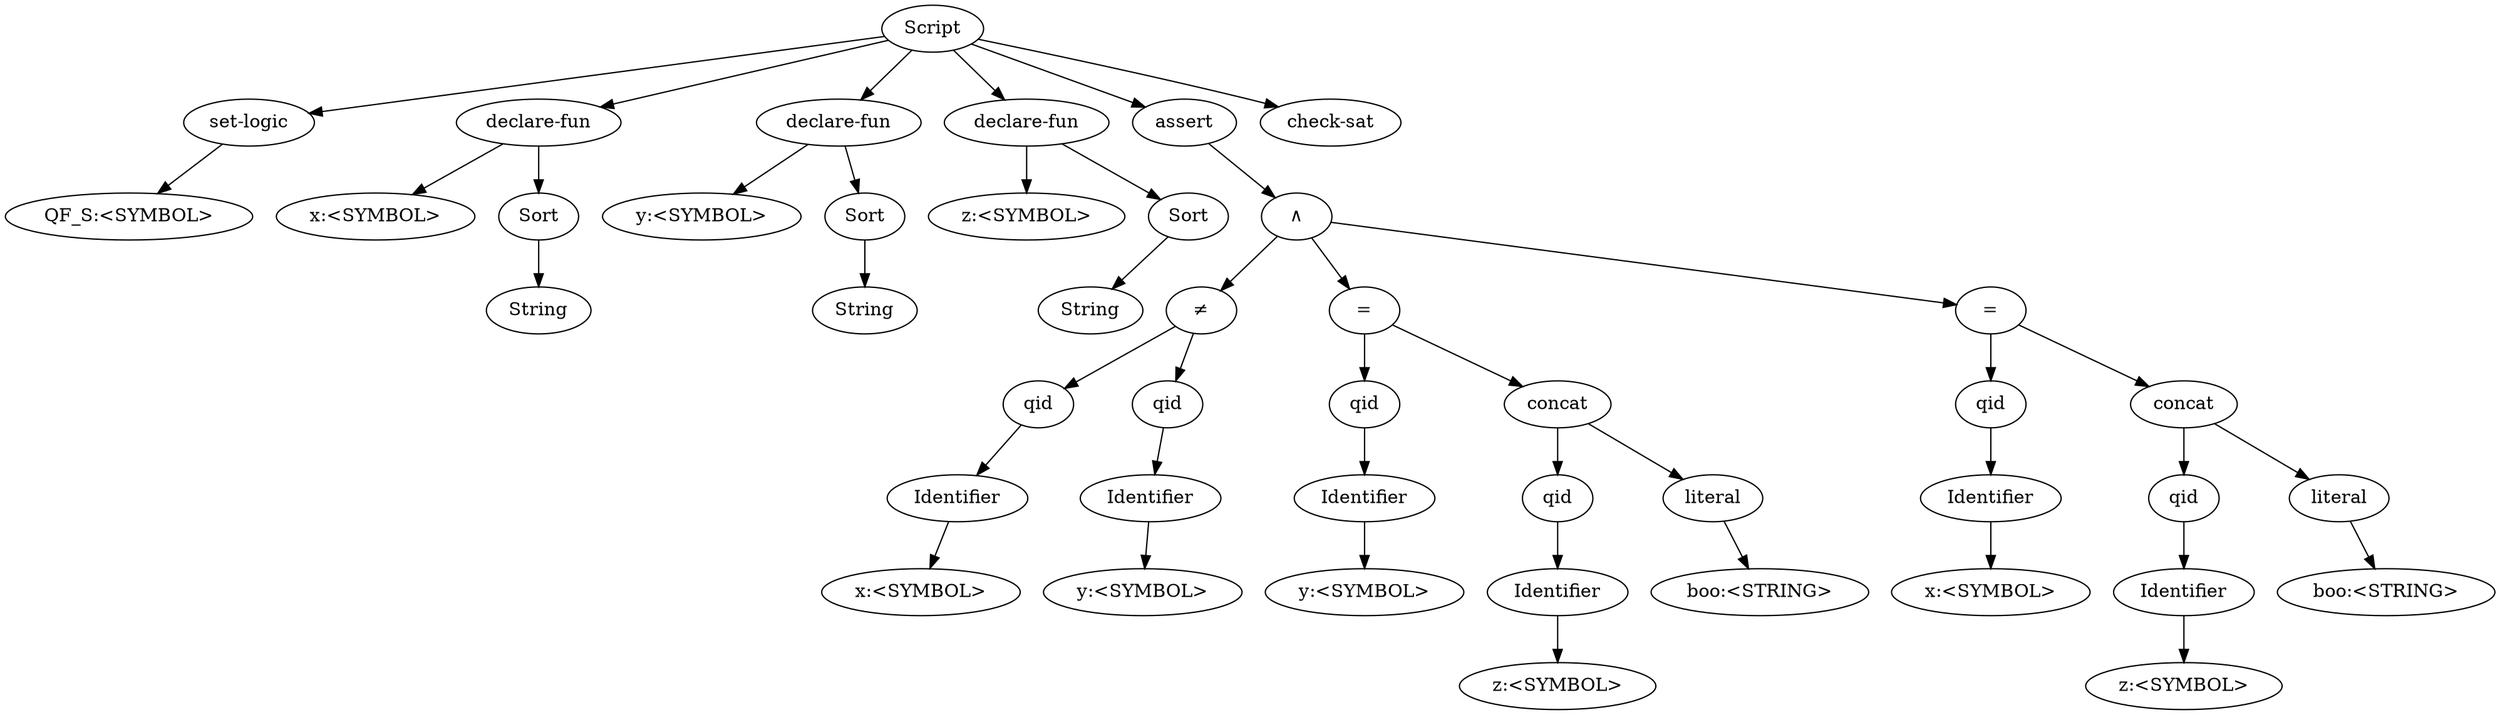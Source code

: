 digraph G { 
"0" [label="Script"];
"1" [label="set-logic"];
"0" -> "1";
"2" [label="QF_S:<SYMBOL>"];
"1" -> "2";
"3" [label="declare-fun"];
"0" -> "3";
"4" [label="x:<SYMBOL>"];
"3" -> "4";
"5" [label="Sort"];
"3" -> "5";
"6" [label="String"];
"5" -> "6";
"7" [label="declare-fun"];
"0" -> "7";
"8" [label="y:<SYMBOL>"];
"7" -> "8";
"9" [label="Sort"];
"7" -> "9";
"10" [label="String"];
"9" -> "10";
"11" [label="declare-fun"];
"0" -> "11";
"12" [label="z:<SYMBOL>"];
"11" -> "12";
"13" [label="Sort"];
"11" -> "13";
"14" [label="String"];
"13" -> "14";
"15" [label="assert"];
"0" -> "15";
"16" [label="&and;"];
"15" -> "16";
"17" [label="&ne;"];
"16" -> "17";
"18" [label="qid"];
"17" -> "18";
"19" [label="Identifier"];
"18" -> "19";
"20" [label="x:<SYMBOL>"];
"19" -> "20";
"21" [label="qid"];
"17" -> "21";
"22" [label="Identifier"];
"21" -> "22";
"23" [label="y:<SYMBOL>"];
"22" -> "23";
"24" [label="="];
"16" -> "24";
"25" [label="qid"];
"24" -> "25";
"26" [label="Identifier"];
"25" -> "26";
"27" [label="y:<SYMBOL>"];
"26" -> "27";
"28" [label="concat"];
"24" -> "28";
"29" [label="qid"];
"28" -> "29";
"30" [label="Identifier"];
"29" -> "30";
"31" [label="z:<SYMBOL>"];
"30" -> "31";
"32" [label="literal"];
"28" -> "32";
"33" [label="boo:<STRING>"];
"32" -> "33";
"34" [label="="];
"16" -> "34";
"35" [label="qid"];
"34" -> "35";
"36" [label="Identifier"];
"35" -> "36";
"37" [label="x:<SYMBOL>"];
"36" -> "37";
"38" [label="concat"];
"34" -> "38";
"39" [label="qid"];
"38" -> "39";
"40" [label="Identifier"];
"39" -> "40";
"41" [label="z:<SYMBOL>"];
"40" -> "41";
"42" [label="literal"];
"38" -> "42";
"43" [label="boo:<STRING>"];
"42" -> "43";
"44" [label="check-sat"];
"0" -> "44";
}
